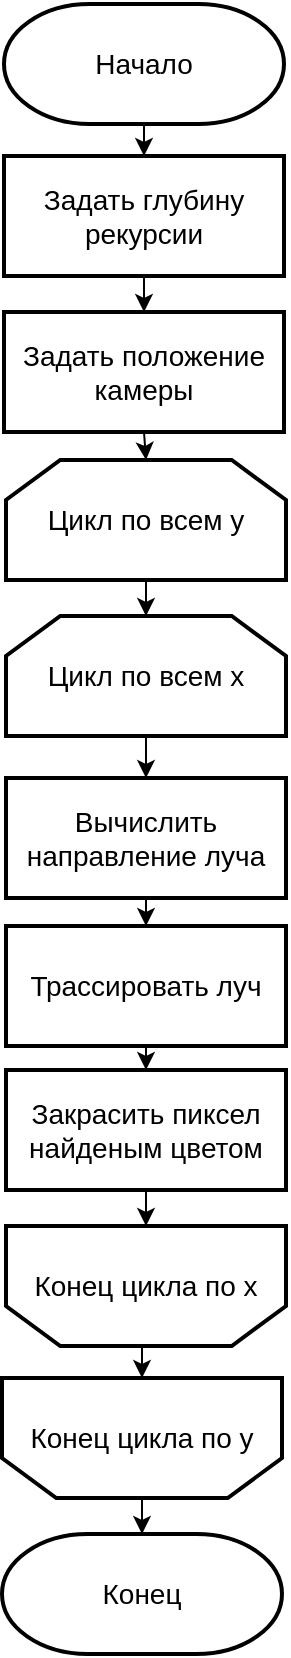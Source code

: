 <mxfile version="13.9.9" type="device"><diagram id="2D9WNCNpRC8ITF3Wampx" name="Страница 1"><mxGraphModel dx="1086" dy="806" grid="0" gridSize="10" guides="1" tooltips="1" connect="1" arrows="1" fold="1" page="1" pageScale="1" pageWidth="827" pageHeight="1169" math="0" shadow="0"><root><mxCell id="0"/><mxCell id="1" parent="0"/><mxCell id="BwcLRARaMSSAgqB5urpi-1" style="edgeStyle=orthogonalEdgeStyle;rounded=0;orthogonalLoop=1;jettySize=auto;html=1;exitX=0.5;exitY=1;exitDx=0;exitDy=0;exitPerimeter=0;entryX=0.5;entryY=0;entryDx=0;entryDy=0;endArrow=classic;endFill=1;" edge="1" parent="1" source="BwcLRARaMSSAgqB5urpi-2" target="BwcLRARaMSSAgqB5urpi-17"><mxGeometry relative="1" as="geometry"/></mxCell><mxCell id="BwcLRARaMSSAgqB5urpi-2" value="&lt;span style=&quot;font-size: 14px&quot;&gt;Начало&lt;/span&gt;" style="strokeWidth=2;html=1;shape=mxgraph.flowchart.terminator;whiteSpace=wrap;" vertex="1" parent="1"><mxGeometry x="168.001" y="39.999" width="140" height="60" as="geometry"/></mxCell><mxCell id="BwcLRARaMSSAgqB5urpi-3" style="edgeStyle=orthogonalEdgeStyle;rounded=0;orthogonalLoop=1;jettySize=auto;html=1;exitX=0.5;exitY=1;exitDx=0;exitDy=0;exitPerimeter=0;entryX=0.5;entryY=0;entryDx=0;entryDy=0;entryPerimeter=0;" edge="1" parent="1" source="BwcLRARaMSSAgqB5urpi-4" target="BwcLRARaMSSAgqB5urpi-13"><mxGeometry relative="1" as="geometry"/></mxCell><mxCell id="BwcLRARaMSSAgqB5urpi-4" value="&lt;font style=&quot;font-size: 14px&quot;&gt;Цикл по всем y&lt;/font&gt;" style="strokeWidth=2;html=1;shape=stencil(rZVNb4MwDIZ/Ta5VIFpXjlPWnapeetg5pe6ICgkKWbv9+6W4aHwMxrxKHPBreB9sbIUJWWWqBBZzowpg4pnF8cbaMggbXWgfwnCbYWLJMbxgmKwwVFUJqUftrJxW+xwwU3lnT3DRB39z0CYDh65izfhTeOZ6CZlaY4KJtqbqZFr5YKa0Ce/yDzTjiwfEfN5ijMpAKMCD66jf5W1RYPELmRTNI+0IpG5FDfc30uvfSRGNtKZ0r8+KZsK2hLr4gsc9XLKayduReAm1OlIvm60jVDfCEzIoYwso5F6lpzdn383hx68s1XW5B4kmXdgztIau16upBjQOuTYth8d/O/QaeAeLJcGC39mBUgblb6S5rWBiaIM+mIhaHRkjIY/WwcR8HXWe4zkyNroDg1rFc60WvgA=);whiteSpace=wrap;" vertex="1" parent="1"><mxGeometry x="169.001" y="267.999" width="140" height="60" as="geometry"/></mxCell><mxCell id="BwcLRARaMSSAgqB5urpi-5" style="edgeStyle=orthogonalEdgeStyle;rounded=0;orthogonalLoop=1;jettySize=auto;html=1;exitX=0.5;exitY=0;exitDx=0;exitDy=0;exitPerimeter=0;entryX=0.5;entryY=0;entryDx=0;entryDy=0;entryPerimeter=0;endArrow=classic;endFill=1;" edge="1" parent="1" source="BwcLRARaMSSAgqB5urpi-6" target="BwcLRARaMSSAgqB5urpi-9"><mxGeometry relative="1" as="geometry"/></mxCell><mxCell id="BwcLRARaMSSAgqB5urpi-6" value="&lt;span style=&quot;font-size: 14px ; background-color: rgb(255 , 255 , 255)&quot;&gt;Конец цикла по y&lt;/span&gt;" style="strokeWidth=2;html=1;shape=stencil(rZVNb4MwDIZ/Ta5VIFpXjlPWnapeetg5pe6ICgkKWbv9+6W4aHwMxrxKHPBreB9sbIUJWWWqBBZzowpg4pnF8cbaMggbXWgfwnCbYWLJMbxgmKwwVFUJqUftrJxW+xwwU3lnT3DRB39z0CYDh65izfhTeOZ6CZlaY4KJtqbqZFr5YKa0Ce/yDzTjiwfEfN5ijMpAKMCD66jf5W1RYPELmRTNI+0IpG5FDfc30uvfSRGNtKZ0r8+KZsK2hLr4gsc9XLKayduReAm1OlIvm60jVDfCEzIoYwso5F6lpzdn383hx68s1XW5B4kmXdgztIau16upBjQOuTYth8d/O/QaeAeLJcGC39mBUgblb6S5rWBiaIM+mIhaHRkjIY/WwcR8HXWe4zkyNroDg1rFc60WvgA=);whiteSpace=wrap;flipV=1;" vertex="1" parent="1"><mxGeometry x="167.001" y="726.999" width="140" height="60" as="geometry"/></mxCell><mxCell id="BwcLRARaMSSAgqB5urpi-7" style="edgeStyle=orthogonalEdgeStyle;rounded=0;orthogonalLoop=1;jettySize=auto;html=1;exitX=0.5;exitY=1;exitDx=0;exitDy=0;entryX=0.5;entryY=0;entryDx=0;entryDy=0;endArrow=classic;endFill=1;" edge="1" parent="1" source="BwcLRARaMSSAgqB5urpi-8" target="BwcLRARaMSSAgqB5urpi-15"><mxGeometry relative="1" as="geometry"/></mxCell><mxCell id="BwcLRARaMSSAgqB5urpi-8" value="&lt;font style=&quot;font-size: 14px&quot;&gt;Вычислить направление луча&lt;br&gt;&lt;/font&gt;" style="whiteSpace=wrap;html=1;strokeWidth=2;" vertex="1" parent="1"><mxGeometry x="169.001" y="426.999" width="140" height="60" as="geometry"/></mxCell><mxCell id="BwcLRARaMSSAgqB5urpi-9" value="&lt;span style=&quot;font-size: 14px&quot;&gt;Конец&lt;/span&gt;" style="strokeWidth=2;html=1;shape=mxgraph.flowchart.terminator;whiteSpace=wrap;" vertex="1" parent="1"><mxGeometry x="167.001" y="804.999" width="140" height="60" as="geometry"/></mxCell><mxCell id="BwcLRARaMSSAgqB5urpi-10" style="edgeStyle=orthogonalEdgeStyle;rounded=0;orthogonalLoop=1;jettySize=auto;html=1;exitX=0.5;exitY=0;exitDx=0;exitDy=0;exitPerimeter=0;entryX=0.5;entryY=1;entryDx=0;entryDy=0;entryPerimeter=0;" edge="1" parent="1" source="BwcLRARaMSSAgqB5urpi-11" target="BwcLRARaMSSAgqB5urpi-6"><mxGeometry relative="1" as="geometry"/></mxCell><mxCell id="BwcLRARaMSSAgqB5urpi-11" value="&lt;span style=&quot;font-size: 14px ; background-color: rgb(255 , 255 , 255)&quot;&gt;Конец цикла по x&lt;/span&gt;" style="strokeWidth=2;html=1;shape=stencil(rZVNb4MwDIZ/Ta5VIFpXjlPWnapeetg5pe6ICgkKWbv9+6W4aHwMxrxKHPBreB9sbIUJWWWqBBZzowpg4pnF8cbaMggbXWgfwnCbYWLJMbxgmKwwVFUJqUftrJxW+xwwU3lnT3DRB39z0CYDh65izfhTeOZ6CZlaY4KJtqbqZFr5YKa0Ce/yDzTjiwfEfN5ijMpAKMCD66jf5W1RYPELmRTNI+0IpG5FDfc30uvfSRGNtKZ0r8+KZsK2hLr4gsc9XLKayduReAm1OlIvm60jVDfCEzIoYwso5F6lpzdn383hx68s1XW5B4kmXdgztIau16upBjQOuTYth8d/O/QaeAeLJcGC39mBUgblb6S5rWBiaIM+mIhaHRkjIY/WwcR8HXWe4zkyNroDg1rFc60WvgA=);whiteSpace=wrap;flipV=1;" vertex="1" parent="1"><mxGeometry x="169.001" y="650.999" width="140" height="60" as="geometry"/></mxCell><mxCell id="BwcLRARaMSSAgqB5urpi-12" style="edgeStyle=orthogonalEdgeStyle;rounded=0;orthogonalLoop=1;jettySize=auto;html=1;exitX=0.5;exitY=1;exitDx=0;exitDy=0;exitPerimeter=0;entryX=0.5;entryY=0;entryDx=0;entryDy=0;endArrow=classic;endFill=1;" edge="1" parent="1" source="BwcLRARaMSSAgqB5urpi-13" target="BwcLRARaMSSAgqB5urpi-8"><mxGeometry relative="1" as="geometry"/></mxCell><mxCell id="BwcLRARaMSSAgqB5urpi-13" value="&lt;font style=&quot;font-size: 14px&quot;&gt;Цикл по всем x&lt;/font&gt;" style="strokeWidth=2;html=1;shape=stencil(rZVNb4MwDIZ/Ta5VIFpXjlPWnapeetg5pe6ICgkKWbv9+6W4aHwMxrxKHPBreB9sbIUJWWWqBBZzowpg4pnF8cbaMggbXWgfwnCbYWLJMbxgmKwwVFUJqUftrJxW+xwwU3lnT3DRB39z0CYDh65izfhTeOZ6CZlaY4KJtqbqZFr5YKa0Ce/yDzTjiwfEfN5ijMpAKMCD66jf5W1RYPELmRTNI+0IpG5FDfc30uvfSRGNtKZ0r8+KZsK2hLr4gsc9XLKayduReAm1OlIvm60jVDfCEzIoYwso5F6lpzdn383hx68s1XW5B4kmXdgztIau16upBjQOuTYth8d/O/QaeAeLJcGC39mBUgblb6S5rWBiaIM+mIhaHRkjIY/WwcR8HXWe4zkyNroDg1rFc60WvgA=);whiteSpace=wrap;" vertex="1" parent="1"><mxGeometry x="169.001" y="345.999" width="140" height="60" as="geometry"/></mxCell><mxCell id="BwcLRARaMSSAgqB5urpi-14" style="edgeStyle=orthogonalEdgeStyle;rounded=0;orthogonalLoop=1;jettySize=auto;html=1;exitX=0.5;exitY=1;exitDx=0;exitDy=0;entryX=0.5;entryY=0;entryDx=0;entryDy=0;endArrow=classic;endFill=1;" edge="1" parent="1" source="BwcLRARaMSSAgqB5urpi-15" target="BwcLRARaMSSAgqB5urpi-21"><mxGeometry relative="1" as="geometry"/></mxCell><mxCell id="BwcLRARaMSSAgqB5urpi-15" value="&lt;font style=&quot;font-size: 14px&quot;&gt;Трассировать луч&lt;br&gt;&lt;/font&gt;" style="whiteSpace=wrap;html=1;strokeWidth=2;" vertex="1" parent="1"><mxGeometry x="169.001" y="500.999" width="140" height="60" as="geometry"/></mxCell><mxCell id="BwcLRARaMSSAgqB5urpi-16" style="edgeStyle=orthogonalEdgeStyle;rounded=0;orthogonalLoop=1;jettySize=auto;html=1;exitX=0.5;exitY=1;exitDx=0;exitDy=0;endArrow=classic;endFill=1;" edge="1" parent="1" source="BwcLRARaMSSAgqB5urpi-17" target="BwcLRARaMSSAgqB5urpi-19"><mxGeometry relative="1" as="geometry"/></mxCell><mxCell id="BwcLRARaMSSAgqB5urpi-17" value="&lt;font style=&quot;font-size: 14px&quot;&gt;Задать глубину рекурсии&lt;br&gt;&lt;/font&gt;" style="whiteSpace=wrap;html=1;strokeWidth=2;" vertex="1" parent="1"><mxGeometry x="168.001" y="115.999" width="140" height="60" as="geometry"/></mxCell><mxCell id="BwcLRARaMSSAgqB5urpi-18" style="edgeStyle=orthogonalEdgeStyle;rounded=0;orthogonalLoop=1;jettySize=auto;html=1;exitX=0.5;exitY=1;exitDx=0;exitDy=0;entryX=0.5;entryY=0;entryDx=0;entryDy=0;entryPerimeter=0;endArrow=classic;endFill=1;" edge="1" parent="1" source="BwcLRARaMSSAgqB5urpi-19" target="BwcLRARaMSSAgqB5urpi-4"><mxGeometry relative="1" as="geometry"/></mxCell><mxCell id="BwcLRARaMSSAgqB5urpi-19" value="&lt;font style=&quot;font-size: 14px&quot;&gt;Задать положение камеры&lt;/font&gt;" style="whiteSpace=wrap;html=1;strokeWidth=2;" vertex="1" parent="1"><mxGeometry x="168.001" y="193.999" width="140" height="60" as="geometry"/></mxCell><mxCell id="BwcLRARaMSSAgqB5urpi-20" style="edgeStyle=orthogonalEdgeStyle;rounded=0;orthogonalLoop=1;jettySize=auto;html=1;exitX=0.5;exitY=1;exitDx=0;exitDy=0;entryX=0.5;entryY=1;entryDx=0;entryDy=0;entryPerimeter=0;endArrow=classic;endFill=1;" edge="1" parent="1" source="BwcLRARaMSSAgqB5urpi-21" target="BwcLRARaMSSAgqB5urpi-11"><mxGeometry relative="1" as="geometry"/></mxCell><mxCell id="BwcLRARaMSSAgqB5urpi-21" value="&lt;font style=&quot;font-size: 14px&quot;&gt;Закрасить пиксел найденым цветом&lt;/font&gt;" style="whiteSpace=wrap;html=1;strokeWidth=2;" vertex="1" parent="1"><mxGeometry x="169.001" y="572.999" width="140" height="60" as="geometry"/></mxCell></root></mxGraphModel></diagram></mxfile>